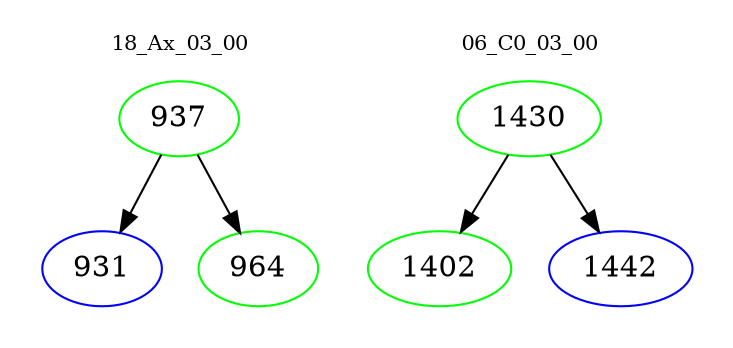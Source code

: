 digraph{
subgraph cluster_0 {
color = white
label = "18_Ax_03_00";
fontsize=10;
T0_937 [label="937", color="green"]
T0_937 -> T0_931 [color="black"]
T0_931 [label="931", color="blue"]
T0_937 -> T0_964 [color="black"]
T0_964 [label="964", color="green"]
}
subgraph cluster_1 {
color = white
label = "06_C0_03_00";
fontsize=10;
T1_1430 [label="1430", color="green"]
T1_1430 -> T1_1402 [color="black"]
T1_1402 [label="1402", color="green"]
T1_1430 -> T1_1442 [color="black"]
T1_1442 [label="1442", color="blue"]
}
}
